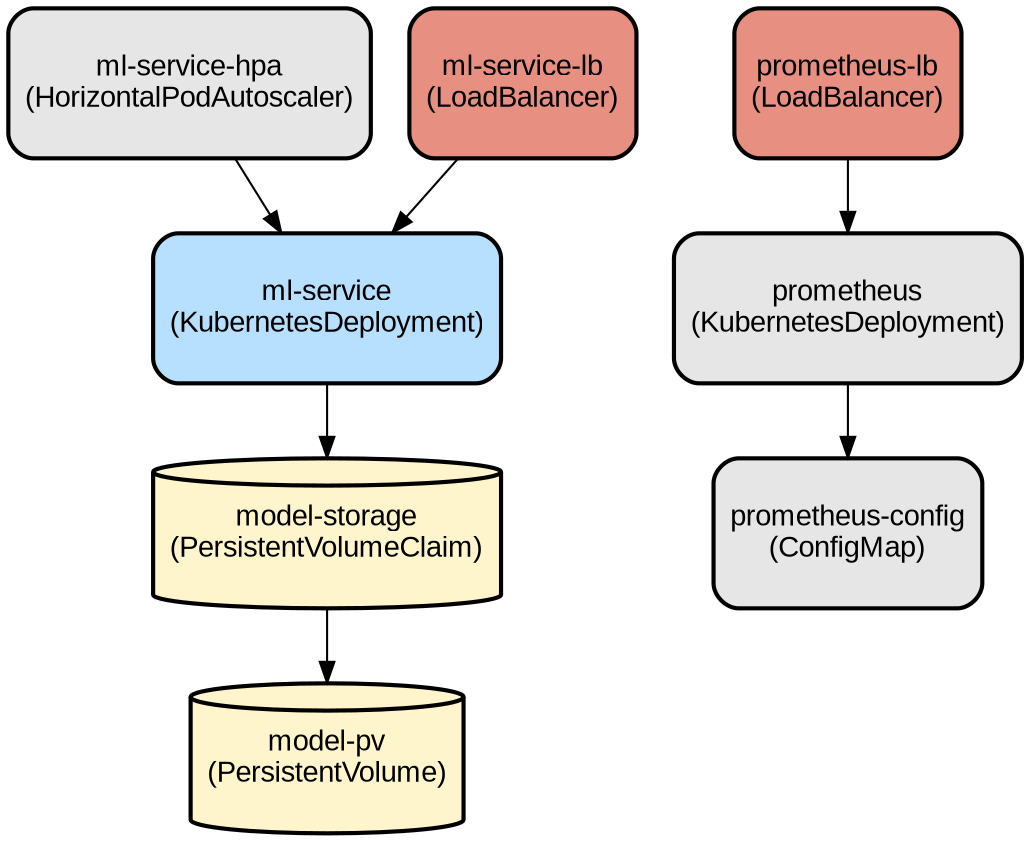 digraph INFRA {
  node [ color = "black", fillcolor = "#E6E6E6", height =1, style = "filled,bold,rounded", fontname = "Arial" ];
  "ml-service" [ label = "ml-service
(KubernetesDeployment)", shape =rectangle, fillcolor = "#B7E0FF" ];
  "model-storage" [ label = "model-storage
(PersistentVolumeClaim)", shape =cylinder, fillcolor = "#FFF5CD" ];
  "model-pv" [ label = "model-pv
(PersistentVolume)", shape =cylinder, fillcolor = "#FFF5CD" ];
  "ml-service-hpa" [ label = "ml-service-hpa
(HorizontalPodAutoscaler)", shape =rectangle ];
  "ml-service-lb" [ label = "ml-service-lb
(LoadBalancer)", shape =rectangle, fillcolor = "#E78F81" ];
  "prometheus" [ label = "prometheus
(KubernetesDeployment)", shape =rectangle ];
  "prometheus-lb" [ label = "prometheus-lb
(LoadBalancer)", shape =rectangle, fillcolor = "#E78F81" ];
  "prometheus-config" [ label = "prometheus-config
(ConfigMap)", shape =rectangle ];
  "ml-service" -> "model-storage";
  "model-storage" -> "model-pv";
  "ml-service-hpa" -> "ml-service";
  "ml-service-lb" -> "ml-service";
  "prometheus" -> "prometheus-config";
  "prometheus-lb" -> "prometheus";
}